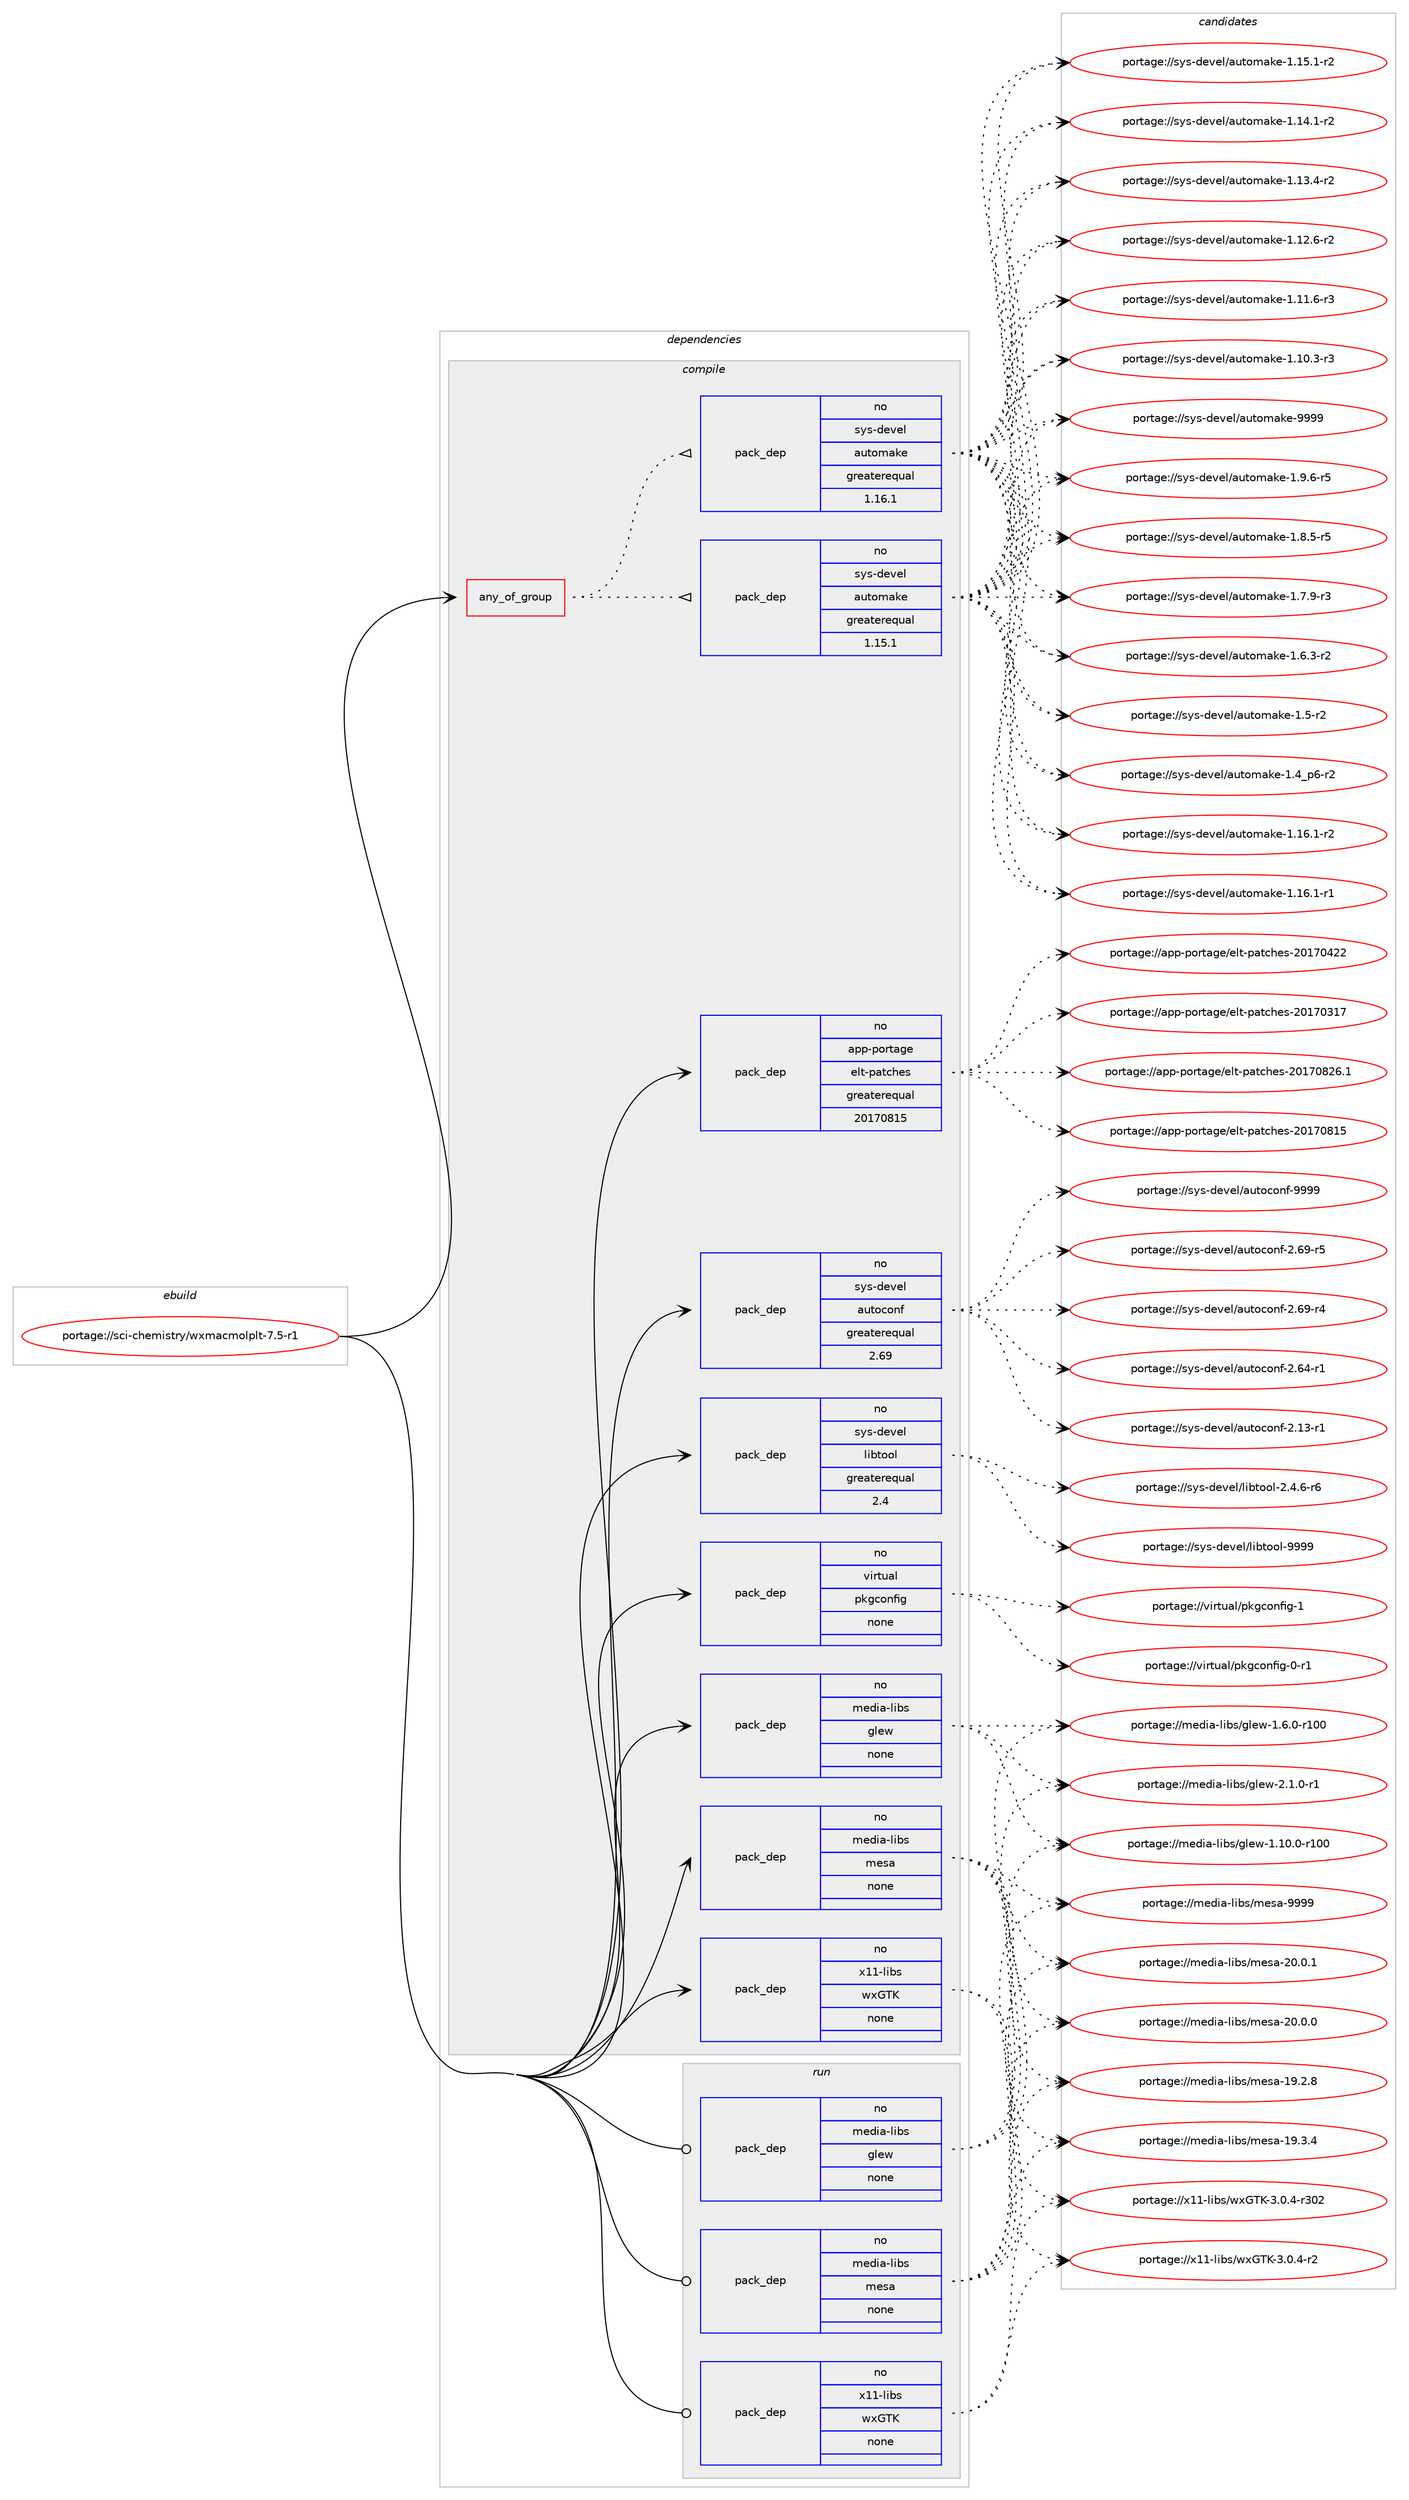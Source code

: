 digraph prolog {

# *************
# Graph options
# *************

newrank=true;
concentrate=true;
compound=true;
graph [rankdir=LR,fontname=Helvetica,fontsize=10,ranksep=1.5];#, ranksep=2.5, nodesep=0.2];
edge  [arrowhead=vee];
node  [fontname=Helvetica,fontsize=10];

# **********
# The ebuild
# **********

subgraph cluster_leftcol {
color=gray;
rank=same;
label=<<i>ebuild</i>>;
id [label="portage://sci-chemistry/wxmacmolplt-7.5-r1", color=red, width=4, href="../sci-chemistry/wxmacmolplt-7.5-r1.svg"];
}

# ****************
# The dependencies
# ****************

subgraph cluster_midcol {
color=gray;
label=<<i>dependencies</i>>;
subgraph cluster_compile {
fillcolor="#eeeeee";
style=filled;
label=<<i>compile</i>>;
subgraph any891 {
dependency42444 [label=<<TABLE BORDER="0" CELLBORDER="1" CELLSPACING="0" CELLPADDING="4"><TR><TD CELLPADDING="10">any_of_group</TD></TR></TABLE>>, shape=none, color=red];subgraph pack33897 {
dependency42445 [label=<<TABLE BORDER="0" CELLBORDER="1" CELLSPACING="0" CELLPADDING="4" WIDTH="220"><TR><TD ROWSPAN="6" CELLPADDING="30">pack_dep</TD></TR><TR><TD WIDTH="110">no</TD></TR><TR><TD>sys-devel</TD></TR><TR><TD>automake</TD></TR><TR><TD>greaterequal</TD></TR><TR><TD>1.16.1</TD></TR></TABLE>>, shape=none, color=blue];
}
dependency42444:e -> dependency42445:w [weight=20,style="dotted",arrowhead="oinv"];
subgraph pack33898 {
dependency42446 [label=<<TABLE BORDER="0" CELLBORDER="1" CELLSPACING="0" CELLPADDING="4" WIDTH="220"><TR><TD ROWSPAN="6" CELLPADDING="30">pack_dep</TD></TR><TR><TD WIDTH="110">no</TD></TR><TR><TD>sys-devel</TD></TR><TR><TD>automake</TD></TR><TR><TD>greaterequal</TD></TR><TR><TD>1.15.1</TD></TR></TABLE>>, shape=none, color=blue];
}
dependency42444:e -> dependency42446:w [weight=20,style="dotted",arrowhead="oinv"];
}
id:e -> dependency42444:w [weight=20,style="solid",arrowhead="vee"];
subgraph pack33899 {
dependency42447 [label=<<TABLE BORDER="0" CELLBORDER="1" CELLSPACING="0" CELLPADDING="4" WIDTH="220"><TR><TD ROWSPAN="6" CELLPADDING="30">pack_dep</TD></TR><TR><TD WIDTH="110">no</TD></TR><TR><TD>app-portage</TD></TR><TR><TD>elt-patches</TD></TR><TR><TD>greaterequal</TD></TR><TR><TD>20170815</TD></TR></TABLE>>, shape=none, color=blue];
}
id:e -> dependency42447:w [weight=20,style="solid",arrowhead="vee"];
subgraph pack33900 {
dependency42448 [label=<<TABLE BORDER="0" CELLBORDER="1" CELLSPACING="0" CELLPADDING="4" WIDTH="220"><TR><TD ROWSPAN="6" CELLPADDING="30">pack_dep</TD></TR><TR><TD WIDTH="110">no</TD></TR><TR><TD>media-libs</TD></TR><TR><TD>glew</TD></TR><TR><TD>none</TD></TR><TR><TD></TD></TR></TABLE>>, shape=none, color=blue];
}
id:e -> dependency42448:w [weight=20,style="solid",arrowhead="vee"];
subgraph pack33901 {
dependency42449 [label=<<TABLE BORDER="0" CELLBORDER="1" CELLSPACING="0" CELLPADDING="4" WIDTH="220"><TR><TD ROWSPAN="6" CELLPADDING="30">pack_dep</TD></TR><TR><TD WIDTH="110">no</TD></TR><TR><TD>media-libs</TD></TR><TR><TD>mesa</TD></TR><TR><TD>none</TD></TR><TR><TD></TD></TR></TABLE>>, shape=none, color=blue];
}
id:e -> dependency42449:w [weight=20,style="solid",arrowhead="vee"];
subgraph pack33902 {
dependency42450 [label=<<TABLE BORDER="0" CELLBORDER="1" CELLSPACING="0" CELLPADDING="4" WIDTH="220"><TR><TD ROWSPAN="6" CELLPADDING="30">pack_dep</TD></TR><TR><TD WIDTH="110">no</TD></TR><TR><TD>sys-devel</TD></TR><TR><TD>autoconf</TD></TR><TR><TD>greaterequal</TD></TR><TR><TD>2.69</TD></TR></TABLE>>, shape=none, color=blue];
}
id:e -> dependency42450:w [weight=20,style="solid",arrowhead="vee"];
subgraph pack33903 {
dependency42451 [label=<<TABLE BORDER="0" CELLBORDER="1" CELLSPACING="0" CELLPADDING="4" WIDTH="220"><TR><TD ROWSPAN="6" CELLPADDING="30">pack_dep</TD></TR><TR><TD WIDTH="110">no</TD></TR><TR><TD>sys-devel</TD></TR><TR><TD>libtool</TD></TR><TR><TD>greaterequal</TD></TR><TR><TD>2.4</TD></TR></TABLE>>, shape=none, color=blue];
}
id:e -> dependency42451:w [weight=20,style="solid",arrowhead="vee"];
subgraph pack33904 {
dependency42452 [label=<<TABLE BORDER="0" CELLBORDER="1" CELLSPACING="0" CELLPADDING="4" WIDTH="220"><TR><TD ROWSPAN="6" CELLPADDING="30">pack_dep</TD></TR><TR><TD WIDTH="110">no</TD></TR><TR><TD>virtual</TD></TR><TR><TD>pkgconfig</TD></TR><TR><TD>none</TD></TR><TR><TD></TD></TR></TABLE>>, shape=none, color=blue];
}
id:e -> dependency42452:w [weight=20,style="solid",arrowhead="vee"];
subgraph pack33905 {
dependency42453 [label=<<TABLE BORDER="0" CELLBORDER="1" CELLSPACING="0" CELLPADDING="4" WIDTH="220"><TR><TD ROWSPAN="6" CELLPADDING="30">pack_dep</TD></TR><TR><TD WIDTH="110">no</TD></TR><TR><TD>x11-libs</TD></TR><TR><TD>wxGTK</TD></TR><TR><TD>none</TD></TR><TR><TD></TD></TR></TABLE>>, shape=none, color=blue];
}
id:e -> dependency42453:w [weight=20,style="solid",arrowhead="vee"];
}
subgraph cluster_compileandrun {
fillcolor="#eeeeee";
style=filled;
label=<<i>compile and run</i>>;
}
subgraph cluster_run {
fillcolor="#eeeeee";
style=filled;
label=<<i>run</i>>;
subgraph pack33906 {
dependency42454 [label=<<TABLE BORDER="0" CELLBORDER="1" CELLSPACING="0" CELLPADDING="4" WIDTH="220"><TR><TD ROWSPAN="6" CELLPADDING="30">pack_dep</TD></TR><TR><TD WIDTH="110">no</TD></TR><TR><TD>media-libs</TD></TR><TR><TD>glew</TD></TR><TR><TD>none</TD></TR><TR><TD></TD></TR></TABLE>>, shape=none, color=blue];
}
id:e -> dependency42454:w [weight=20,style="solid",arrowhead="odot"];
subgraph pack33907 {
dependency42455 [label=<<TABLE BORDER="0" CELLBORDER="1" CELLSPACING="0" CELLPADDING="4" WIDTH="220"><TR><TD ROWSPAN="6" CELLPADDING="30">pack_dep</TD></TR><TR><TD WIDTH="110">no</TD></TR><TR><TD>media-libs</TD></TR><TR><TD>mesa</TD></TR><TR><TD>none</TD></TR><TR><TD></TD></TR></TABLE>>, shape=none, color=blue];
}
id:e -> dependency42455:w [weight=20,style="solid",arrowhead="odot"];
subgraph pack33908 {
dependency42456 [label=<<TABLE BORDER="0" CELLBORDER="1" CELLSPACING="0" CELLPADDING="4" WIDTH="220"><TR><TD ROWSPAN="6" CELLPADDING="30">pack_dep</TD></TR><TR><TD WIDTH="110">no</TD></TR><TR><TD>x11-libs</TD></TR><TR><TD>wxGTK</TD></TR><TR><TD>none</TD></TR><TR><TD></TD></TR></TABLE>>, shape=none, color=blue];
}
id:e -> dependency42456:w [weight=20,style="solid",arrowhead="odot"];
}
}

# **************
# The candidates
# **************

subgraph cluster_choices {
rank=same;
color=gray;
label=<<i>candidates</i>>;

subgraph choice33897 {
color=black;
nodesep=1;
choice115121115451001011181011084797117116111109971071014557575757 [label="portage://sys-devel/automake-9999", color=red, width=4,href="../sys-devel/automake-9999.svg"];
choice115121115451001011181011084797117116111109971071014549465746544511453 [label="portage://sys-devel/automake-1.9.6-r5", color=red, width=4,href="../sys-devel/automake-1.9.6-r5.svg"];
choice115121115451001011181011084797117116111109971071014549465646534511453 [label="portage://sys-devel/automake-1.8.5-r5", color=red, width=4,href="../sys-devel/automake-1.8.5-r5.svg"];
choice115121115451001011181011084797117116111109971071014549465546574511451 [label="portage://sys-devel/automake-1.7.9-r3", color=red, width=4,href="../sys-devel/automake-1.7.9-r3.svg"];
choice115121115451001011181011084797117116111109971071014549465446514511450 [label="portage://sys-devel/automake-1.6.3-r2", color=red, width=4,href="../sys-devel/automake-1.6.3-r2.svg"];
choice11512111545100101118101108479711711611110997107101454946534511450 [label="portage://sys-devel/automake-1.5-r2", color=red, width=4,href="../sys-devel/automake-1.5-r2.svg"];
choice115121115451001011181011084797117116111109971071014549465295112544511450 [label="portage://sys-devel/automake-1.4_p6-r2", color=red, width=4,href="../sys-devel/automake-1.4_p6-r2.svg"];
choice11512111545100101118101108479711711611110997107101454946495446494511450 [label="portage://sys-devel/automake-1.16.1-r2", color=red, width=4,href="../sys-devel/automake-1.16.1-r2.svg"];
choice11512111545100101118101108479711711611110997107101454946495446494511449 [label="portage://sys-devel/automake-1.16.1-r1", color=red, width=4,href="../sys-devel/automake-1.16.1-r1.svg"];
choice11512111545100101118101108479711711611110997107101454946495346494511450 [label="portage://sys-devel/automake-1.15.1-r2", color=red, width=4,href="../sys-devel/automake-1.15.1-r2.svg"];
choice11512111545100101118101108479711711611110997107101454946495246494511450 [label="portage://sys-devel/automake-1.14.1-r2", color=red, width=4,href="../sys-devel/automake-1.14.1-r2.svg"];
choice11512111545100101118101108479711711611110997107101454946495146524511450 [label="portage://sys-devel/automake-1.13.4-r2", color=red, width=4,href="../sys-devel/automake-1.13.4-r2.svg"];
choice11512111545100101118101108479711711611110997107101454946495046544511450 [label="portage://sys-devel/automake-1.12.6-r2", color=red, width=4,href="../sys-devel/automake-1.12.6-r2.svg"];
choice11512111545100101118101108479711711611110997107101454946494946544511451 [label="portage://sys-devel/automake-1.11.6-r3", color=red, width=4,href="../sys-devel/automake-1.11.6-r3.svg"];
choice11512111545100101118101108479711711611110997107101454946494846514511451 [label="portage://sys-devel/automake-1.10.3-r3", color=red, width=4,href="../sys-devel/automake-1.10.3-r3.svg"];
dependency42445:e -> choice115121115451001011181011084797117116111109971071014557575757:w [style=dotted,weight="100"];
dependency42445:e -> choice115121115451001011181011084797117116111109971071014549465746544511453:w [style=dotted,weight="100"];
dependency42445:e -> choice115121115451001011181011084797117116111109971071014549465646534511453:w [style=dotted,weight="100"];
dependency42445:e -> choice115121115451001011181011084797117116111109971071014549465546574511451:w [style=dotted,weight="100"];
dependency42445:e -> choice115121115451001011181011084797117116111109971071014549465446514511450:w [style=dotted,weight="100"];
dependency42445:e -> choice11512111545100101118101108479711711611110997107101454946534511450:w [style=dotted,weight="100"];
dependency42445:e -> choice115121115451001011181011084797117116111109971071014549465295112544511450:w [style=dotted,weight="100"];
dependency42445:e -> choice11512111545100101118101108479711711611110997107101454946495446494511450:w [style=dotted,weight="100"];
dependency42445:e -> choice11512111545100101118101108479711711611110997107101454946495446494511449:w [style=dotted,weight="100"];
dependency42445:e -> choice11512111545100101118101108479711711611110997107101454946495346494511450:w [style=dotted,weight="100"];
dependency42445:e -> choice11512111545100101118101108479711711611110997107101454946495246494511450:w [style=dotted,weight="100"];
dependency42445:e -> choice11512111545100101118101108479711711611110997107101454946495146524511450:w [style=dotted,weight="100"];
dependency42445:e -> choice11512111545100101118101108479711711611110997107101454946495046544511450:w [style=dotted,weight="100"];
dependency42445:e -> choice11512111545100101118101108479711711611110997107101454946494946544511451:w [style=dotted,weight="100"];
dependency42445:e -> choice11512111545100101118101108479711711611110997107101454946494846514511451:w [style=dotted,weight="100"];
}
subgraph choice33898 {
color=black;
nodesep=1;
choice115121115451001011181011084797117116111109971071014557575757 [label="portage://sys-devel/automake-9999", color=red, width=4,href="../sys-devel/automake-9999.svg"];
choice115121115451001011181011084797117116111109971071014549465746544511453 [label="portage://sys-devel/automake-1.9.6-r5", color=red, width=4,href="../sys-devel/automake-1.9.6-r5.svg"];
choice115121115451001011181011084797117116111109971071014549465646534511453 [label="portage://sys-devel/automake-1.8.5-r5", color=red, width=4,href="../sys-devel/automake-1.8.5-r5.svg"];
choice115121115451001011181011084797117116111109971071014549465546574511451 [label="portage://sys-devel/automake-1.7.9-r3", color=red, width=4,href="../sys-devel/automake-1.7.9-r3.svg"];
choice115121115451001011181011084797117116111109971071014549465446514511450 [label="portage://sys-devel/automake-1.6.3-r2", color=red, width=4,href="../sys-devel/automake-1.6.3-r2.svg"];
choice11512111545100101118101108479711711611110997107101454946534511450 [label="portage://sys-devel/automake-1.5-r2", color=red, width=4,href="../sys-devel/automake-1.5-r2.svg"];
choice115121115451001011181011084797117116111109971071014549465295112544511450 [label="portage://sys-devel/automake-1.4_p6-r2", color=red, width=4,href="../sys-devel/automake-1.4_p6-r2.svg"];
choice11512111545100101118101108479711711611110997107101454946495446494511450 [label="portage://sys-devel/automake-1.16.1-r2", color=red, width=4,href="../sys-devel/automake-1.16.1-r2.svg"];
choice11512111545100101118101108479711711611110997107101454946495446494511449 [label="portage://sys-devel/automake-1.16.1-r1", color=red, width=4,href="../sys-devel/automake-1.16.1-r1.svg"];
choice11512111545100101118101108479711711611110997107101454946495346494511450 [label="portage://sys-devel/automake-1.15.1-r2", color=red, width=4,href="../sys-devel/automake-1.15.1-r2.svg"];
choice11512111545100101118101108479711711611110997107101454946495246494511450 [label="portage://sys-devel/automake-1.14.1-r2", color=red, width=4,href="../sys-devel/automake-1.14.1-r2.svg"];
choice11512111545100101118101108479711711611110997107101454946495146524511450 [label="portage://sys-devel/automake-1.13.4-r2", color=red, width=4,href="../sys-devel/automake-1.13.4-r2.svg"];
choice11512111545100101118101108479711711611110997107101454946495046544511450 [label="portage://sys-devel/automake-1.12.6-r2", color=red, width=4,href="../sys-devel/automake-1.12.6-r2.svg"];
choice11512111545100101118101108479711711611110997107101454946494946544511451 [label="portage://sys-devel/automake-1.11.6-r3", color=red, width=4,href="../sys-devel/automake-1.11.6-r3.svg"];
choice11512111545100101118101108479711711611110997107101454946494846514511451 [label="portage://sys-devel/automake-1.10.3-r3", color=red, width=4,href="../sys-devel/automake-1.10.3-r3.svg"];
dependency42446:e -> choice115121115451001011181011084797117116111109971071014557575757:w [style=dotted,weight="100"];
dependency42446:e -> choice115121115451001011181011084797117116111109971071014549465746544511453:w [style=dotted,weight="100"];
dependency42446:e -> choice115121115451001011181011084797117116111109971071014549465646534511453:w [style=dotted,weight="100"];
dependency42446:e -> choice115121115451001011181011084797117116111109971071014549465546574511451:w [style=dotted,weight="100"];
dependency42446:e -> choice115121115451001011181011084797117116111109971071014549465446514511450:w [style=dotted,weight="100"];
dependency42446:e -> choice11512111545100101118101108479711711611110997107101454946534511450:w [style=dotted,weight="100"];
dependency42446:e -> choice115121115451001011181011084797117116111109971071014549465295112544511450:w [style=dotted,weight="100"];
dependency42446:e -> choice11512111545100101118101108479711711611110997107101454946495446494511450:w [style=dotted,weight="100"];
dependency42446:e -> choice11512111545100101118101108479711711611110997107101454946495446494511449:w [style=dotted,weight="100"];
dependency42446:e -> choice11512111545100101118101108479711711611110997107101454946495346494511450:w [style=dotted,weight="100"];
dependency42446:e -> choice11512111545100101118101108479711711611110997107101454946495246494511450:w [style=dotted,weight="100"];
dependency42446:e -> choice11512111545100101118101108479711711611110997107101454946495146524511450:w [style=dotted,weight="100"];
dependency42446:e -> choice11512111545100101118101108479711711611110997107101454946495046544511450:w [style=dotted,weight="100"];
dependency42446:e -> choice11512111545100101118101108479711711611110997107101454946494946544511451:w [style=dotted,weight="100"];
dependency42446:e -> choice11512111545100101118101108479711711611110997107101454946494846514511451:w [style=dotted,weight="100"];
}
subgraph choice33899 {
color=black;
nodesep=1;
choice971121124511211111411697103101471011081164511297116991041011154550484955485650544649 [label="portage://app-portage/elt-patches-20170826.1", color=red, width=4,href="../app-portage/elt-patches-20170826.1.svg"];
choice97112112451121111141169710310147101108116451129711699104101115455048495548564953 [label="portage://app-portage/elt-patches-20170815", color=red, width=4,href="../app-portage/elt-patches-20170815.svg"];
choice97112112451121111141169710310147101108116451129711699104101115455048495548525050 [label="portage://app-portage/elt-patches-20170422", color=red, width=4,href="../app-portage/elt-patches-20170422.svg"];
choice97112112451121111141169710310147101108116451129711699104101115455048495548514955 [label="portage://app-portage/elt-patches-20170317", color=red, width=4,href="../app-portage/elt-patches-20170317.svg"];
dependency42447:e -> choice971121124511211111411697103101471011081164511297116991041011154550484955485650544649:w [style=dotted,weight="100"];
dependency42447:e -> choice97112112451121111141169710310147101108116451129711699104101115455048495548564953:w [style=dotted,weight="100"];
dependency42447:e -> choice97112112451121111141169710310147101108116451129711699104101115455048495548525050:w [style=dotted,weight="100"];
dependency42447:e -> choice97112112451121111141169710310147101108116451129711699104101115455048495548514955:w [style=dotted,weight="100"];
}
subgraph choice33900 {
color=black;
nodesep=1;
choice109101100105974510810598115471031081011194550464946484511449 [label="portage://media-libs/glew-2.1.0-r1", color=red, width=4,href="../media-libs/glew-2.1.0-r1.svg"];
choice1091011001059745108105981154710310810111945494654464845114494848 [label="portage://media-libs/glew-1.6.0-r100", color=red, width=4,href="../media-libs/glew-1.6.0-r100.svg"];
choice109101100105974510810598115471031081011194549464948464845114494848 [label="portage://media-libs/glew-1.10.0-r100", color=red, width=4,href="../media-libs/glew-1.10.0-r100.svg"];
dependency42448:e -> choice109101100105974510810598115471031081011194550464946484511449:w [style=dotted,weight="100"];
dependency42448:e -> choice1091011001059745108105981154710310810111945494654464845114494848:w [style=dotted,weight="100"];
dependency42448:e -> choice109101100105974510810598115471031081011194549464948464845114494848:w [style=dotted,weight="100"];
}
subgraph choice33901 {
color=black;
nodesep=1;
choice10910110010597451081059811547109101115974557575757 [label="portage://media-libs/mesa-9999", color=red, width=4,href="../media-libs/mesa-9999.svg"];
choice109101100105974510810598115471091011159745504846484649 [label="portage://media-libs/mesa-20.0.1", color=red, width=4,href="../media-libs/mesa-20.0.1.svg"];
choice109101100105974510810598115471091011159745504846484648 [label="portage://media-libs/mesa-20.0.0", color=red, width=4,href="../media-libs/mesa-20.0.0.svg"];
choice109101100105974510810598115471091011159745495746514652 [label="portage://media-libs/mesa-19.3.4", color=red, width=4,href="../media-libs/mesa-19.3.4.svg"];
choice109101100105974510810598115471091011159745495746504656 [label="portage://media-libs/mesa-19.2.8", color=red, width=4,href="../media-libs/mesa-19.2.8.svg"];
dependency42449:e -> choice10910110010597451081059811547109101115974557575757:w [style=dotted,weight="100"];
dependency42449:e -> choice109101100105974510810598115471091011159745504846484649:w [style=dotted,weight="100"];
dependency42449:e -> choice109101100105974510810598115471091011159745504846484648:w [style=dotted,weight="100"];
dependency42449:e -> choice109101100105974510810598115471091011159745495746514652:w [style=dotted,weight="100"];
dependency42449:e -> choice109101100105974510810598115471091011159745495746504656:w [style=dotted,weight="100"];
}
subgraph choice33902 {
color=black;
nodesep=1;
choice115121115451001011181011084797117116111991111101024557575757 [label="portage://sys-devel/autoconf-9999", color=red, width=4,href="../sys-devel/autoconf-9999.svg"];
choice1151211154510010111810110847971171161119911111010245504654574511453 [label="portage://sys-devel/autoconf-2.69-r5", color=red, width=4,href="../sys-devel/autoconf-2.69-r5.svg"];
choice1151211154510010111810110847971171161119911111010245504654574511452 [label="portage://sys-devel/autoconf-2.69-r4", color=red, width=4,href="../sys-devel/autoconf-2.69-r4.svg"];
choice1151211154510010111810110847971171161119911111010245504654524511449 [label="portage://sys-devel/autoconf-2.64-r1", color=red, width=4,href="../sys-devel/autoconf-2.64-r1.svg"];
choice1151211154510010111810110847971171161119911111010245504649514511449 [label="portage://sys-devel/autoconf-2.13-r1", color=red, width=4,href="../sys-devel/autoconf-2.13-r1.svg"];
dependency42450:e -> choice115121115451001011181011084797117116111991111101024557575757:w [style=dotted,weight="100"];
dependency42450:e -> choice1151211154510010111810110847971171161119911111010245504654574511453:w [style=dotted,weight="100"];
dependency42450:e -> choice1151211154510010111810110847971171161119911111010245504654574511452:w [style=dotted,weight="100"];
dependency42450:e -> choice1151211154510010111810110847971171161119911111010245504654524511449:w [style=dotted,weight="100"];
dependency42450:e -> choice1151211154510010111810110847971171161119911111010245504649514511449:w [style=dotted,weight="100"];
}
subgraph choice33903 {
color=black;
nodesep=1;
choice1151211154510010111810110847108105981161111111084557575757 [label="portage://sys-devel/libtool-9999", color=red, width=4,href="../sys-devel/libtool-9999.svg"];
choice1151211154510010111810110847108105981161111111084550465246544511454 [label="portage://sys-devel/libtool-2.4.6-r6", color=red, width=4,href="../sys-devel/libtool-2.4.6-r6.svg"];
dependency42451:e -> choice1151211154510010111810110847108105981161111111084557575757:w [style=dotted,weight="100"];
dependency42451:e -> choice1151211154510010111810110847108105981161111111084550465246544511454:w [style=dotted,weight="100"];
}
subgraph choice33904 {
color=black;
nodesep=1;
choice1181051141161179710847112107103991111101021051034549 [label="portage://virtual/pkgconfig-1", color=red, width=4,href="../virtual/pkgconfig-1.svg"];
choice11810511411611797108471121071039911111010210510345484511449 [label="portage://virtual/pkgconfig-0-r1", color=red, width=4,href="../virtual/pkgconfig-0-r1.svg"];
dependency42452:e -> choice1181051141161179710847112107103991111101021051034549:w [style=dotted,weight="100"];
dependency42452:e -> choice11810511411611797108471121071039911111010210510345484511449:w [style=dotted,weight="100"];
}
subgraph choice33905 {
color=black;
nodesep=1;
choice120494945108105981154711912071847545514648465245114514850 [label="portage://x11-libs/wxGTK-3.0.4-r302", color=red, width=4,href="../x11-libs/wxGTK-3.0.4-r302.svg"];
choice12049494510810598115471191207184754551464846524511450 [label="portage://x11-libs/wxGTK-3.0.4-r2", color=red, width=4,href="../x11-libs/wxGTK-3.0.4-r2.svg"];
dependency42453:e -> choice120494945108105981154711912071847545514648465245114514850:w [style=dotted,weight="100"];
dependency42453:e -> choice12049494510810598115471191207184754551464846524511450:w [style=dotted,weight="100"];
}
subgraph choice33906 {
color=black;
nodesep=1;
choice109101100105974510810598115471031081011194550464946484511449 [label="portage://media-libs/glew-2.1.0-r1", color=red, width=4,href="../media-libs/glew-2.1.0-r1.svg"];
choice1091011001059745108105981154710310810111945494654464845114494848 [label="portage://media-libs/glew-1.6.0-r100", color=red, width=4,href="../media-libs/glew-1.6.0-r100.svg"];
choice109101100105974510810598115471031081011194549464948464845114494848 [label="portage://media-libs/glew-1.10.0-r100", color=red, width=4,href="../media-libs/glew-1.10.0-r100.svg"];
dependency42454:e -> choice109101100105974510810598115471031081011194550464946484511449:w [style=dotted,weight="100"];
dependency42454:e -> choice1091011001059745108105981154710310810111945494654464845114494848:w [style=dotted,weight="100"];
dependency42454:e -> choice109101100105974510810598115471031081011194549464948464845114494848:w [style=dotted,weight="100"];
}
subgraph choice33907 {
color=black;
nodesep=1;
choice10910110010597451081059811547109101115974557575757 [label="portage://media-libs/mesa-9999", color=red, width=4,href="../media-libs/mesa-9999.svg"];
choice109101100105974510810598115471091011159745504846484649 [label="portage://media-libs/mesa-20.0.1", color=red, width=4,href="../media-libs/mesa-20.0.1.svg"];
choice109101100105974510810598115471091011159745504846484648 [label="portage://media-libs/mesa-20.0.0", color=red, width=4,href="../media-libs/mesa-20.0.0.svg"];
choice109101100105974510810598115471091011159745495746514652 [label="portage://media-libs/mesa-19.3.4", color=red, width=4,href="../media-libs/mesa-19.3.4.svg"];
choice109101100105974510810598115471091011159745495746504656 [label="portage://media-libs/mesa-19.2.8", color=red, width=4,href="../media-libs/mesa-19.2.8.svg"];
dependency42455:e -> choice10910110010597451081059811547109101115974557575757:w [style=dotted,weight="100"];
dependency42455:e -> choice109101100105974510810598115471091011159745504846484649:w [style=dotted,weight="100"];
dependency42455:e -> choice109101100105974510810598115471091011159745504846484648:w [style=dotted,weight="100"];
dependency42455:e -> choice109101100105974510810598115471091011159745495746514652:w [style=dotted,weight="100"];
dependency42455:e -> choice109101100105974510810598115471091011159745495746504656:w [style=dotted,weight="100"];
}
subgraph choice33908 {
color=black;
nodesep=1;
choice120494945108105981154711912071847545514648465245114514850 [label="portage://x11-libs/wxGTK-3.0.4-r302", color=red, width=4,href="../x11-libs/wxGTK-3.0.4-r302.svg"];
choice12049494510810598115471191207184754551464846524511450 [label="portage://x11-libs/wxGTK-3.0.4-r2", color=red, width=4,href="../x11-libs/wxGTK-3.0.4-r2.svg"];
dependency42456:e -> choice120494945108105981154711912071847545514648465245114514850:w [style=dotted,weight="100"];
dependency42456:e -> choice12049494510810598115471191207184754551464846524511450:w [style=dotted,weight="100"];
}
}

}
